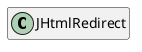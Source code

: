 @startuml
set namespaceSeparator \\
hide members
hide << alias >> circle

class JHtmlRedirect
@enduml
